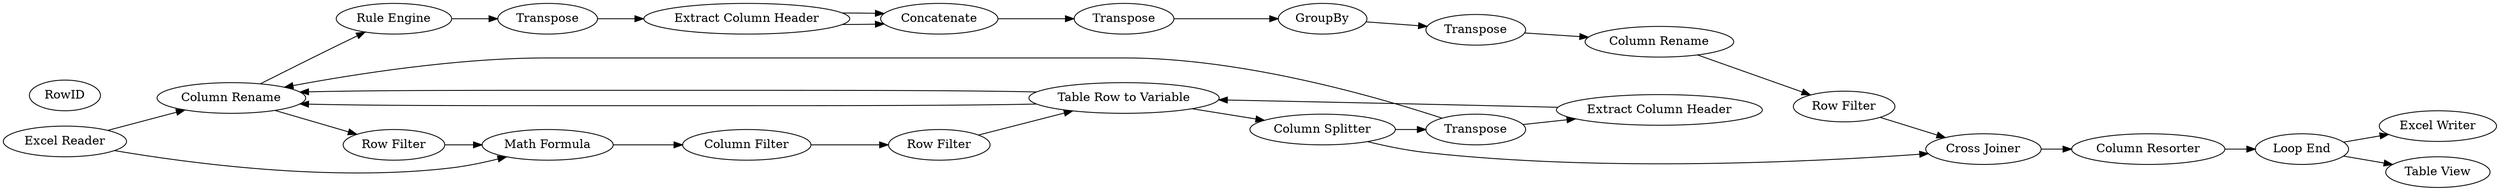 digraph {
	2 [label="Excel Reader"]
	29 [label="Loop End"]
	58 [label="Counting Loop Start"]
	59 [label="Excel Writer"]
	54 [label="Math Formula"]
	55 [label="Column Filter"]
	56 [label="Row Filter"]
	57 [label="Table Row to Variable"]
	76 [label="Table View"]
	14 [label="Row Filter"]
	15 [label=Transpose]
	26 [label=Transpose]
	35 [label="Extract Column Header"]
	50 [label="Column Splitter"]
	51 [label="Extract Column Header"]
	57 [label="Table Row to Variable"]
	58 [label="Column Rename"]
	60 [label=RowID]
	78 [label="Rule Engine"]
	79 [label=Concatenate]
	80 [label=GroupBy]
	81 [label=Transpose]
	82 [label=Transpose]
	84 [label="Column Rename"]
	85 [label="Row Filter"]
	86 [label="Cross Joiner"]
	87 [label="Column Resorter"]
	54 -> 55
	55 -> 56
	56 -> 57
	14 -> 54
	15 -> 51
	15 -> 58
	26 -> 35
	35 -> 79
	35 -> 79
	50 -> 15
	50 -> 86
	51 -> 57
	57 -> 58
	58 -> 78
	57 -> 50
	78 -> 26
	79 -> 81
	80 -> 82
	81 -> 80
	82 -> 84
	84 -> 85
	85 -> 86
	86 -> 87
	2 -> 58
	2 -> 54
	29 -> 59
	29 -> 76
	58 -> 14
	57 -> 58
	87 -> 29
	rankdir=LR
}
